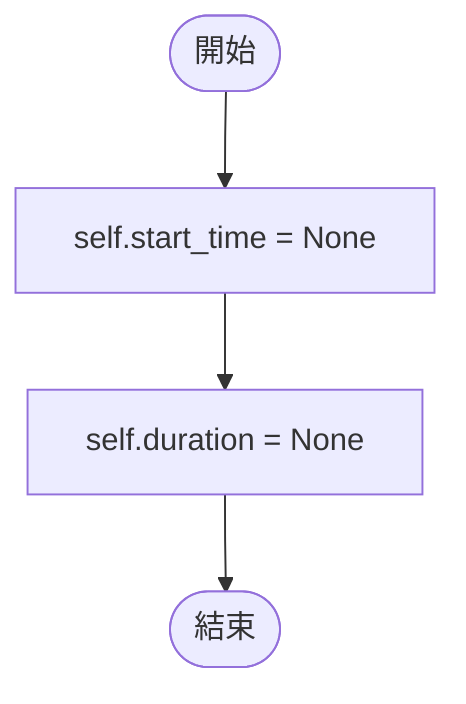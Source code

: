 flowchart TB
    n1([開始])
    n2([結束])
    n3[self.start_time = None]
    n4[self.duration = None]
    n1 --> n3
    n3 --> n4
    n4 --> n2
